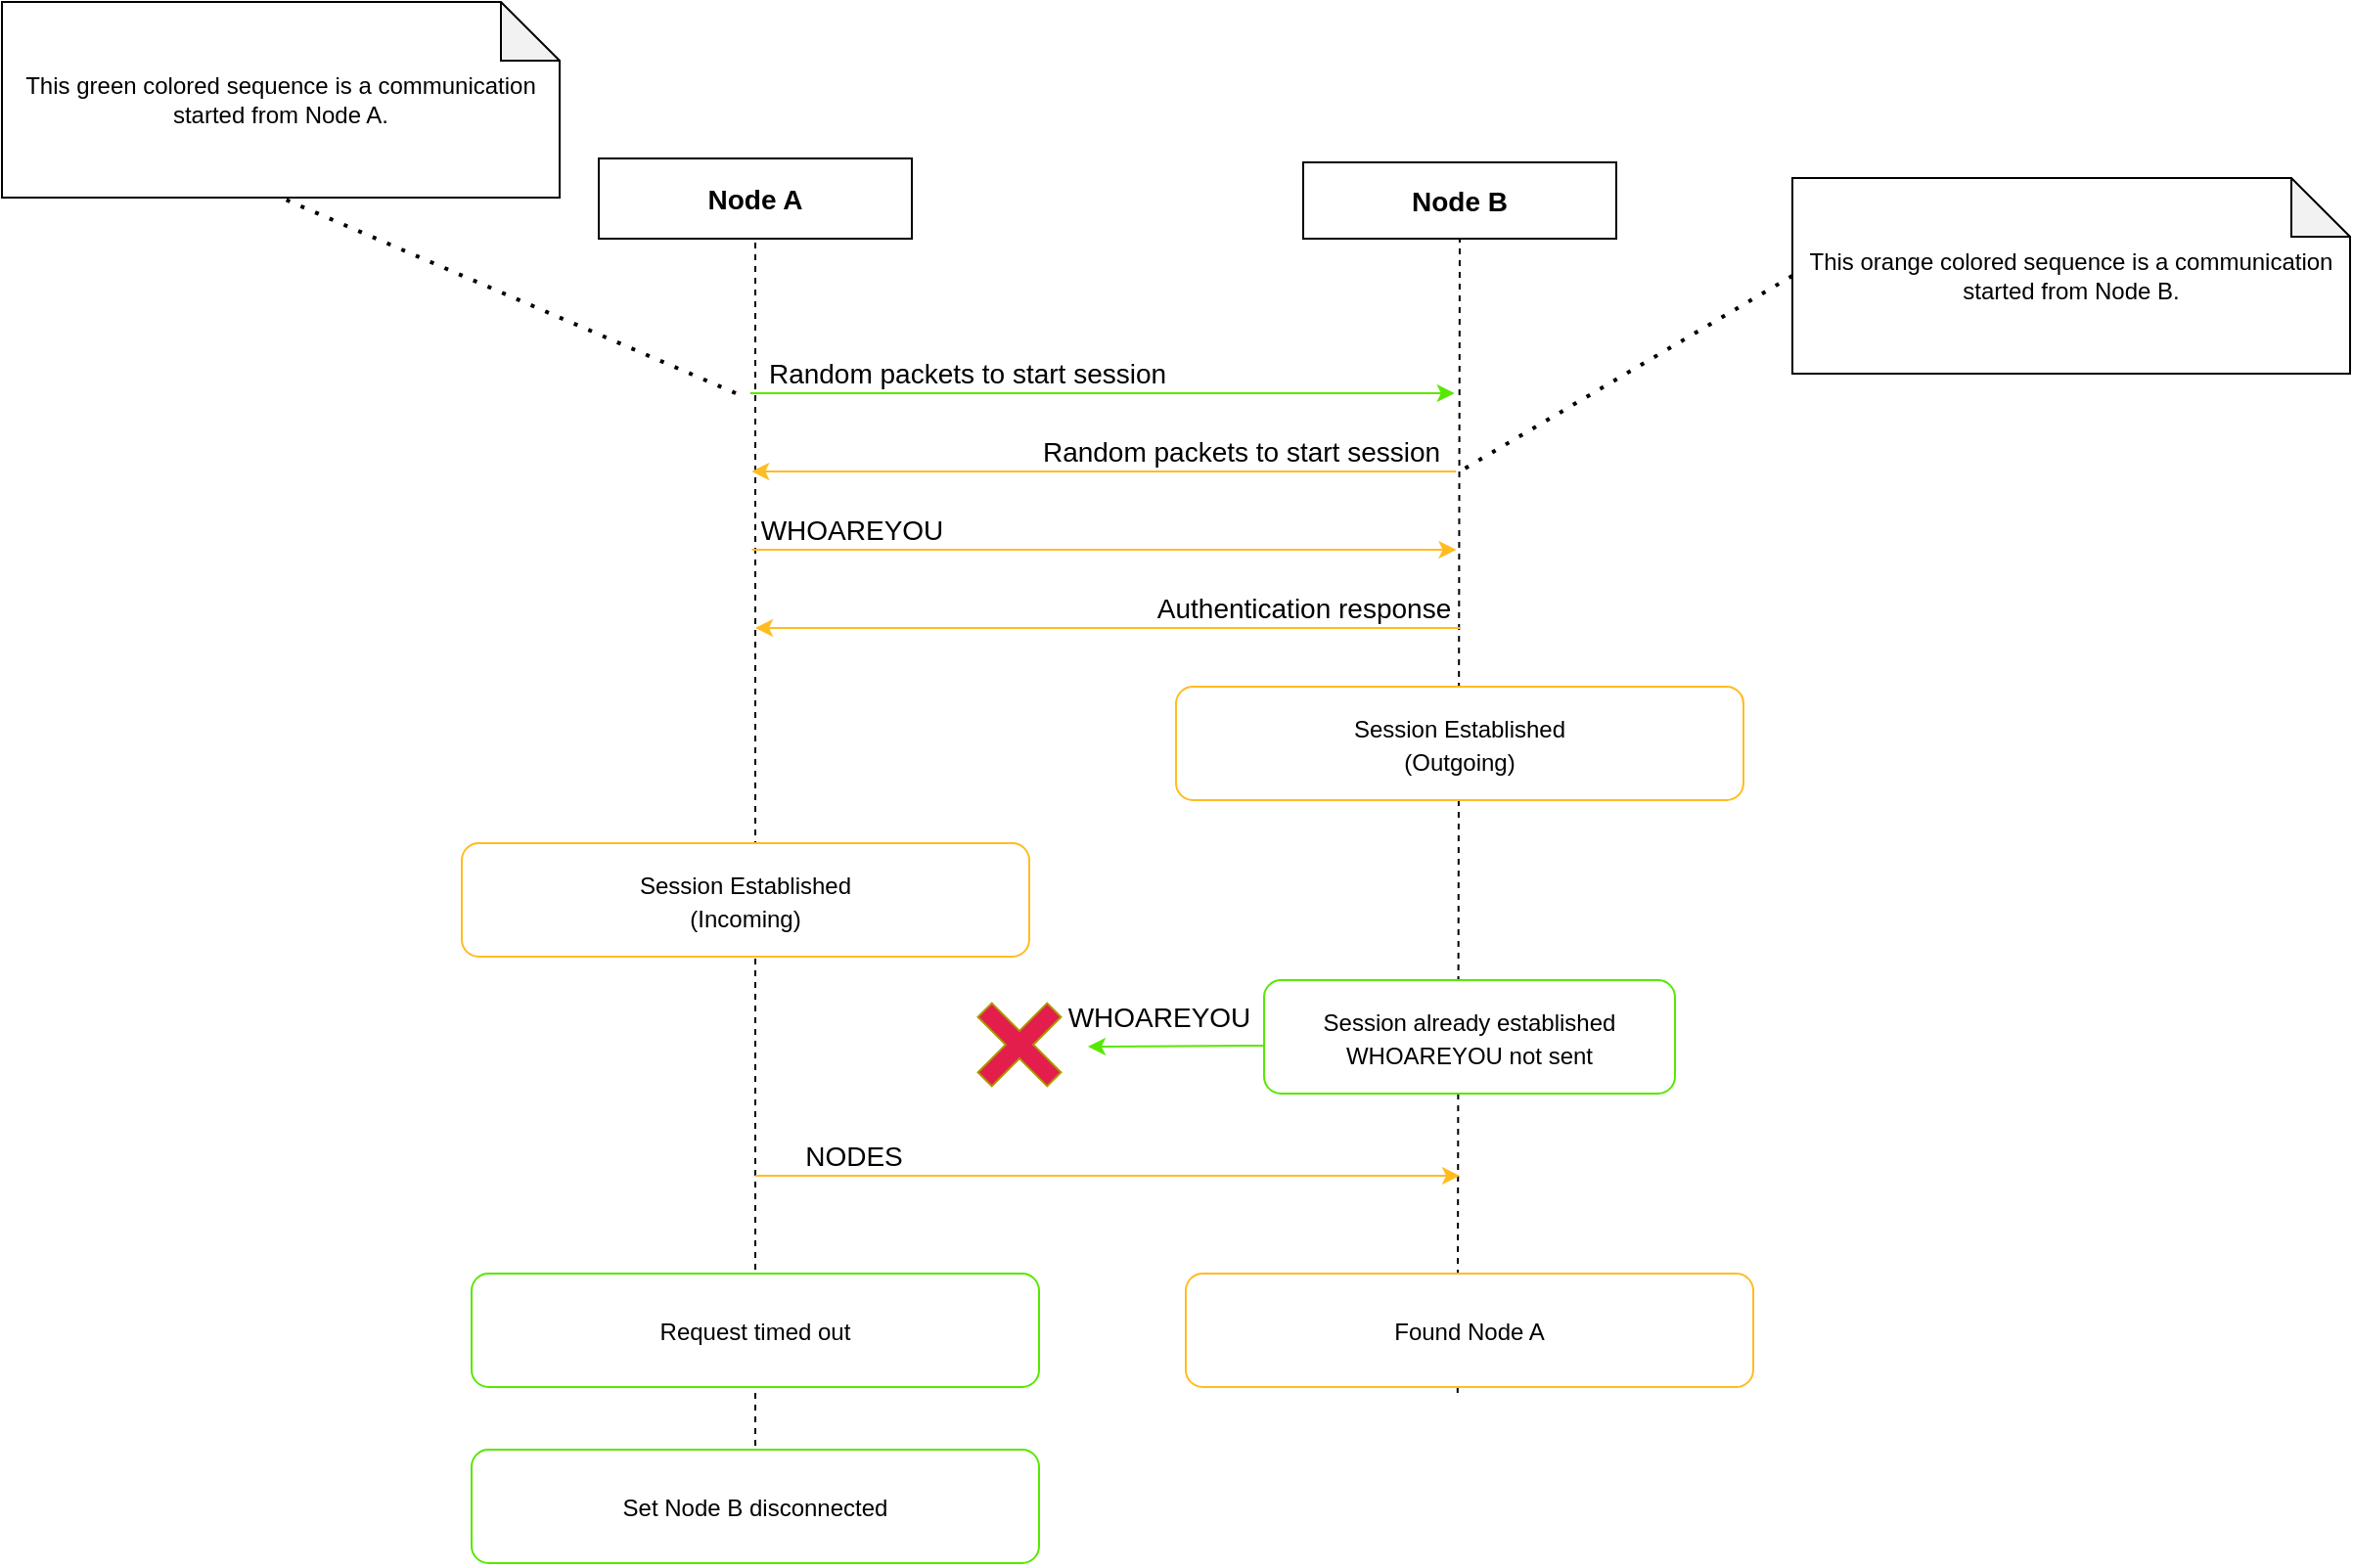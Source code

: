 <mxfile>
    <diagram id="ExdccTZqctQwAvQB16s_" name="Page-1">
        <mxGraphModel dx="1275" dy="1277" grid="1" gridSize="10" guides="1" tooltips="1" connect="1" arrows="1" fold="1" page="0" pageScale="1" pageWidth="827" pageHeight="1169" background="none" math="0" shadow="0">
            <root>
                <mxCell id="0"/>
                <mxCell id="1" parent="0"/>
                <mxCell id="2M91R3iAnrZrVvDSjcHK-1" value="Node A" style="rounded=0;whiteSpace=wrap;html=1;fontSize=14;fontStyle=1" parent="1" vertex="1">
                    <mxGeometry x="40" width="160" height="41" as="geometry"/>
                </mxCell>
                <mxCell id="2M91R3iAnrZrVvDSjcHK-2" value="Node B" style="rounded=0;whiteSpace=wrap;html=1;fontSize=14;fontStyle=1" parent="1" vertex="1">
                    <mxGeometry x="400" y="2" width="160" height="39" as="geometry"/>
                </mxCell>
                <mxCell id="2M91R3iAnrZrVvDSjcHK-28" value="" style="endArrow=none;dashed=1;html=1;fontSize=12;entryX=0.5;entryY=1;entryDx=0;entryDy=0;startArrow=none;exitX=0.5;exitY=1;exitDx=0;exitDy=0;" parent="1" source="74" target="2M91R3iAnrZrVvDSjcHK-1" edge="1">
                    <mxGeometry width="50" height="50" relative="1" as="geometry">
                        <mxPoint x="120" y="880" as="sourcePoint"/>
                        <mxPoint x="570" y="240" as="targetPoint"/>
                    </mxGeometry>
                </mxCell>
                <mxCell id="2M91R3iAnrZrVvDSjcHK-29" value="" style="endArrow=none;dashed=1;html=1;fontSize=12;entryX=0.5;entryY=1;entryDx=0;entryDy=0;exitX=0.479;exitY=1.052;exitDx=0;exitDy=0;exitPerimeter=0;" parent="1" target="2M91R3iAnrZrVvDSjcHK-2" edge="1" source="104">
                    <mxGeometry width="50" height="50" relative="1" as="geometry">
                        <mxPoint x="480" y="879" as="sourcePoint"/>
                        <mxPoint x="560" y="181" as="targetPoint"/>
                    </mxGeometry>
                </mxCell>
                <mxCell id="14" value="This green colored sequence is a communication started from Node A." style="shape=note;whiteSpace=wrap;html=1;backgroundOutline=1;darkOpacity=0.05;" parent="1" vertex="1">
                    <mxGeometry x="-265" y="-80" width="285" height="100" as="geometry"/>
                </mxCell>
                <mxCell id="36" value="" style="endArrow=classic;html=1;fontSize=18;fillColor=#60a917;strokeColor=#58E800;" parent="1" edge="1">
                    <mxGeometry x="-162.62" y="-180" width="50" height="50" as="geometry">
                        <mxPoint x="117.38" y="120" as="sourcePoint"/>
                        <mxPoint x="477.38" y="120" as="targetPoint"/>
                    </mxGeometry>
                </mxCell>
                <mxCell id="37" value="Random packets to start session" style="edgeLabel;html=1;align=center;verticalAlign=middle;resizable=0;points=[];fontSize=14;" parent="36" vertex="1" connectable="0">
                    <mxGeometry relative="1" as="geometry">
                        <mxPoint x="-70" y="-10" as="offset"/>
                    </mxGeometry>
                </mxCell>
                <mxCell id="41" value="" style="endArrow=classic;html=1;fontSize=18;fillColor=#e3c800;strokeColor=#FFBC21;" parent="1" edge="1">
                    <mxGeometry x="-151.87" y="-210" width="50" height="50" as="geometry">
                        <mxPoint x="478.13" y="160" as="sourcePoint"/>
                        <mxPoint x="118.13" y="160" as="targetPoint"/>
                    </mxGeometry>
                </mxCell>
                <mxCell id="42" value="Random packets to start session" style="edgeLabel;html=1;align=center;verticalAlign=middle;resizable=0;points=[];fontSize=14;" parent="41" vertex="1" connectable="0">
                    <mxGeometry relative="1" as="geometry">
                        <mxPoint x="70" y="-10" as="offset"/>
                    </mxGeometry>
                </mxCell>
                <mxCell id="46" value="" style="endArrow=classic;html=1;fontSize=18;fillColor=#e3c800;strokeColor=#FFBC21;" parent="1" edge="1">
                    <mxGeometry x="-141.75" y="-440" width="50" height="50" as="geometry">
                        <mxPoint x="118.25" y="200" as="sourcePoint"/>
                        <mxPoint x="478.25" y="200" as="targetPoint"/>
                    </mxGeometry>
                </mxCell>
                <mxCell id="47" value="WHOAREYOU" style="edgeLabel;html=1;align=center;verticalAlign=middle;resizable=0;points=[];fontSize=14;" parent="46" vertex="1" connectable="0">
                    <mxGeometry relative="1" as="geometry">
                        <mxPoint x="-130" y="-10" as="offset"/>
                    </mxGeometry>
                </mxCell>
                <mxCell id="49" value="" style="endArrow=classic;html=1;fontSize=18;fillColor=#e3c800;strokeColor=#FFBC21;" parent="1" edge="1">
                    <mxGeometry x="-150" y="-130" width="50" height="50" as="geometry">
                        <mxPoint x="480" y="240" as="sourcePoint"/>
                        <mxPoint x="120" y="240" as="targetPoint"/>
                    </mxGeometry>
                </mxCell>
                <mxCell id="50" value="Authentication response" style="edgeLabel;html=1;align=center;verticalAlign=middle;resizable=0;points=[];fontSize=14;" parent="49" vertex="1" connectable="0">
                    <mxGeometry relative="1" as="geometry">
                        <mxPoint x="100" y="-10" as="offset"/>
                    </mxGeometry>
                </mxCell>
                <mxCell id="51" value="&lt;span style=&quot;font-size: 12px&quot;&gt;Session Established&lt;/span&gt;&lt;br style=&quot;font-size: 12px&quot;&gt;&lt;span style=&quot;font-size: 12px&quot;&gt;(Outgoing)&lt;/span&gt;&lt;span style=&quot;font-size: 12px&quot;&gt;&lt;br&gt;&lt;/span&gt;" style="rounded=1;whiteSpace=wrap;html=1;fontSize=14;strokeColor=#FFBC21;" parent="1" vertex="1">
                    <mxGeometry x="335" y="270" width="290" height="58" as="geometry"/>
                </mxCell>
                <mxCell id="53" value="" style="endArrow=classic;html=1;fontSize=18;strokeColor=#58E800;" parent="1" edge="1">
                    <mxGeometry x="100" y="43.5" width="50" height="50" as="geometry">
                        <mxPoint x="380" y="453.5" as="sourcePoint"/>
                        <mxPoint x="290" y="454" as="targetPoint"/>
                    </mxGeometry>
                </mxCell>
                <mxCell id="54" value="WHOAREYOU" style="edgeLabel;html=1;align=center;verticalAlign=middle;resizable=0;points=[];fontSize=14;" parent="53" vertex="1" connectable="0">
                    <mxGeometry relative="1" as="geometry">
                        <mxPoint x="-9" y="-15" as="offset"/>
                    </mxGeometry>
                </mxCell>
                <mxCell id="55" value="&lt;span style=&quot;font-size: 12px&quot;&gt;Session Established&lt;br&gt;(Incoming)&lt;br&gt;&lt;/span&gt;" style="rounded=1;whiteSpace=wrap;html=1;fontSize=14;strokeColor=#FFBC21;" parent="1" vertex="1">
                    <mxGeometry x="-30" y="350" width="290" height="58" as="geometry"/>
                </mxCell>
                <mxCell id="60" value="This orange colored sequence is a communication started from Node B." style="shape=note;whiteSpace=wrap;html=1;backgroundOutline=1;darkOpacity=0.05;" parent="1" vertex="1">
                    <mxGeometry x="650" y="10" width="285" height="100" as="geometry"/>
                </mxCell>
                <mxCell id="61" value="" style="endArrow=none;dashed=1;html=1;dashPattern=1 3;strokeWidth=2;fontSize=14;fontColor=#F7FF19;entryX=0.5;entryY=1;entryDx=0;entryDy=0;entryPerimeter=0;" parent="1" target="14" edge="1">
                    <mxGeometry width="50" height="50" relative="1" as="geometry">
                        <mxPoint x="110" y="120" as="sourcePoint"/>
                        <mxPoint x="-360" y="420" as="targetPoint"/>
                    </mxGeometry>
                </mxCell>
                <mxCell id="62" value="" style="endArrow=none;dashed=1;html=1;dashPattern=1 3;strokeWidth=2;fontSize=14;fontColor=#F7FF19;exitX=0;exitY=0.5;exitDx=0;exitDy=0;exitPerimeter=0;" parent="1" source="60" edge="1">
                    <mxGeometry width="50" height="50" relative="1" as="geometry">
                        <mxPoint x="120" y="310" as="sourcePoint"/>
                        <mxPoint x="480" y="160" as="targetPoint"/>
                    </mxGeometry>
                </mxCell>
                <mxCell id="31" value="" style="shape=cross;whiteSpace=wrap;html=1;fontSize=12;rotation=45;fillColor=#E31E4C;fontColor=#000000;strokeColor=#B09500;" parent="1" vertex="1">
                    <mxGeometry x="230" y="428" width="50" height="50" as="geometry"/>
                </mxCell>
                <mxCell id="87" value="" style="endArrow=classic;html=1;fontSize=18;fillColor=#e3c800;strokeColor=#FFBC21;" parent="1" edge="1">
                    <mxGeometry x="-140" y="-120" width="50" height="50" as="geometry">
                        <mxPoint x="120" y="520" as="sourcePoint"/>
                        <mxPoint x="480" y="520" as="targetPoint"/>
                    </mxGeometry>
                </mxCell>
                <mxCell id="88" value="NODES" style="edgeLabel;html=1;align=center;verticalAlign=middle;resizable=0;points=[];fontSize=14;" parent="87" vertex="1" connectable="0">
                    <mxGeometry relative="1" as="geometry">
                        <mxPoint x="-130" y="-10" as="offset"/>
                    </mxGeometry>
                </mxCell>
                <mxCell id="89" value="&lt;span style=&quot;font-size: 12px&quot;&gt;Session already established&lt;br&gt;WHOAREYOU not sent&lt;br&gt;&lt;/span&gt;" style="rounded=1;whiteSpace=wrap;html=1;fontSize=14;strokeColor=#58E800;" parent="1" vertex="1">
                    <mxGeometry x="380" y="420" width="210" height="58" as="geometry"/>
                </mxCell>
                <mxCell id="72" value="&lt;span style=&quot;font-size: 12px&quot;&gt;Request timed out&lt;br&gt;&lt;/span&gt;" style="rounded=1;whiteSpace=wrap;html=1;fontSize=14;strokeColor=#58E800;" parent="1" vertex="1">
                    <mxGeometry x="-25" y="570" width="290" height="58" as="geometry"/>
                </mxCell>
                <mxCell id="74" value="&lt;span style=&quot;font-size: 12px&quot;&gt;Set Node B disconnected&lt;br&gt;&lt;/span&gt;" style="rounded=1;whiteSpace=wrap;html=1;fontSize=14;strokeColor=#58E800;" parent="1" vertex="1">
                    <mxGeometry x="-25" y="660" width="290" height="58" as="geometry"/>
                </mxCell>
                <mxCell id="104" value="&lt;span style=&quot;font-size: 12px&quot;&gt;Found Node A&lt;br&gt;&lt;/span&gt;" style="rounded=1;whiteSpace=wrap;html=1;fontSize=14;strokeColor=#FFBC21;" vertex="1" parent="1">
                    <mxGeometry x="340" y="570" width="290" height="58" as="geometry"/>
                </mxCell>
            </root>
        </mxGraphModel>
    </diagram>
</mxfile>